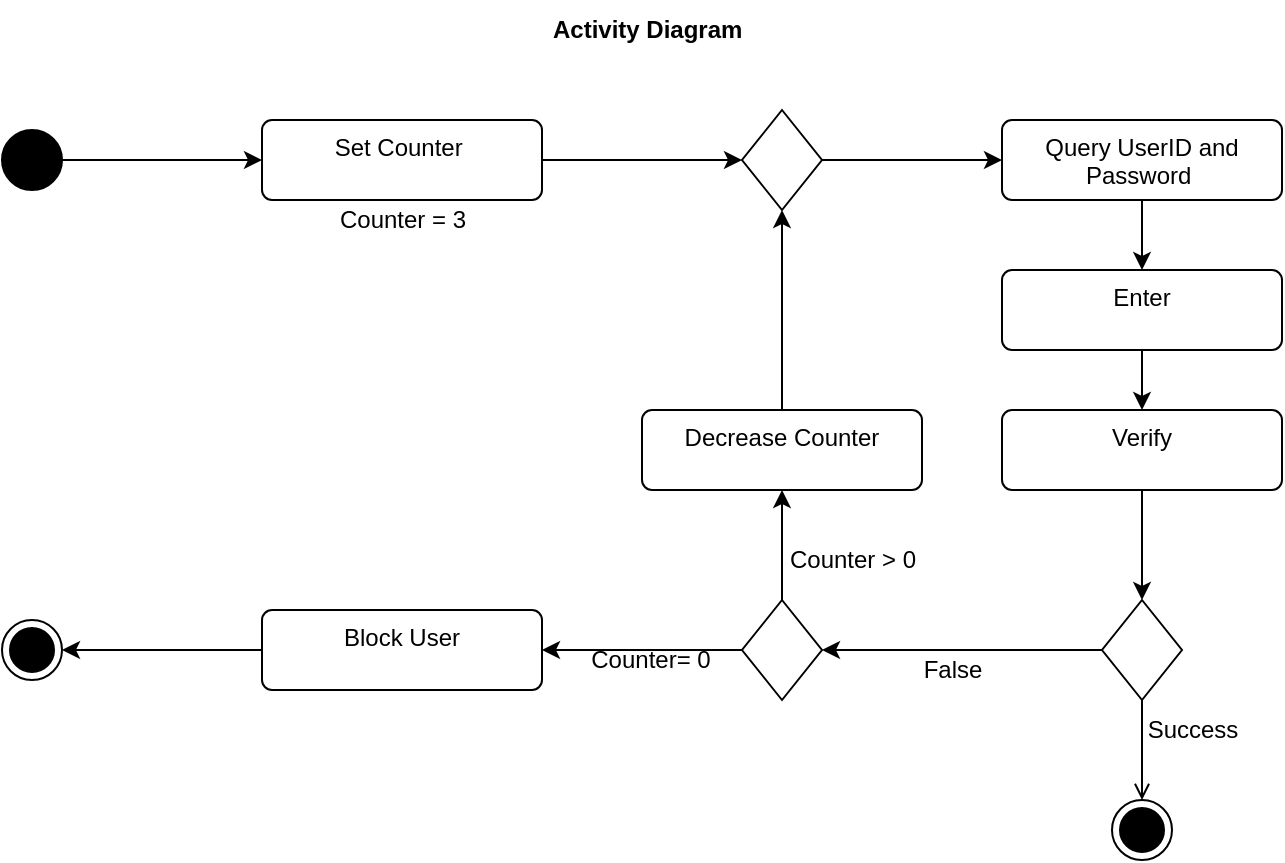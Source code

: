 <mxfile version="21.0.6" type="device"><diagram id="mB_cgO230rChrKgPOvjJ" name="Σελίδα-1"><mxGraphModel dx="1434" dy="764" grid="0" gridSize="10" guides="1" tooltips="1" connect="1" arrows="1" fold="1" page="1" pageScale="1" pageWidth="827" pageHeight="1169" math="0" shadow="0"><root><mxCell id="0"/><mxCell id="1" parent="0"/><mxCell id="sdJWoCqksx5ubioWwoUH-1" value="&lt;b&gt;Activity Diagram&amp;nbsp;&lt;/b&gt;" style="text;html=1;align=center;verticalAlign=middle;resizable=0;points=[];autosize=1;strokeColor=none;fillColor=none;" vertex="1" parent="1"><mxGeometry x="354" y="15" width="120" height="30" as="geometry"/></mxCell><mxCell id="sdJWoCqksx5ubioWwoUH-9" value="" style="edgeStyle=orthogonalEdgeStyle;rounded=0;orthogonalLoop=1;jettySize=auto;html=1;" edge="1" parent="1" source="sdJWoCqksx5ubioWwoUH-2" target="sdJWoCqksx5ubioWwoUH-4"><mxGeometry relative="1" as="geometry"/></mxCell><mxCell id="sdJWoCqksx5ubioWwoUH-2" value="" style="ellipse;fillColor=strokeColor;html=1;" vertex="1" parent="1"><mxGeometry x="90" y="80" width="30" height="30" as="geometry"/></mxCell><mxCell id="sdJWoCqksx5ubioWwoUH-11" value="" style="edgeStyle=orthogonalEdgeStyle;rounded=0;orthogonalLoop=1;jettySize=auto;html=1;" edge="1" parent="1" source="sdJWoCqksx5ubioWwoUH-3" target="sdJWoCqksx5ubioWwoUH-7"><mxGeometry relative="1" as="geometry"/></mxCell><mxCell id="sdJWoCqksx5ubioWwoUH-3" value="" style="rhombus;" vertex="1" parent="1"><mxGeometry x="460" y="70" width="40" height="50" as="geometry"/></mxCell><mxCell id="sdJWoCqksx5ubioWwoUH-10" value="" style="edgeStyle=orthogonalEdgeStyle;rounded=0;orthogonalLoop=1;jettySize=auto;html=1;" edge="1" parent="1" source="sdJWoCqksx5ubioWwoUH-4" target="sdJWoCqksx5ubioWwoUH-3"><mxGeometry relative="1" as="geometry"/></mxCell><mxCell id="sdJWoCqksx5ubioWwoUH-4" value="Set Counter&amp;nbsp;" style="html=1;align=center;verticalAlign=top;rounded=1;absoluteArcSize=1;arcSize=10;dashed=0;whiteSpace=wrap;" vertex="1" parent="1"><mxGeometry x="220" y="75" width="140" height="40" as="geometry"/></mxCell><mxCell id="sdJWoCqksx5ubioWwoUH-12" value="" style="edgeStyle=orthogonalEdgeStyle;rounded=0;orthogonalLoop=1;jettySize=auto;html=1;" edge="1" parent="1" source="sdJWoCqksx5ubioWwoUH-7" target="sdJWoCqksx5ubioWwoUH-8"><mxGeometry relative="1" as="geometry"/></mxCell><mxCell id="sdJWoCqksx5ubioWwoUH-7" value="Query UserID and Password&amp;nbsp;" style="html=1;align=center;verticalAlign=top;rounded=1;absoluteArcSize=1;arcSize=10;dashed=0;whiteSpace=wrap;" vertex="1" parent="1"><mxGeometry x="590" y="75" width="140" height="40" as="geometry"/></mxCell><mxCell id="sdJWoCqksx5ubioWwoUH-19" value="" style="edgeStyle=orthogonalEdgeStyle;rounded=0;orthogonalLoop=1;jettySize=auto;html=1;" edge="1" parent="1" source="sdJWoCqksx5ubioWwoUH-8" target="sdJWoCqksx5ubioWwoUH-15"><mxGeometry relative="1" as="geometry"/></mxCell><mxCell id="sdJWoCqksx5ubioWwoUH-8" value="Enter" style="html=1;align=center;verticalAlign=top;rounded=1;absoluteArcSize=1;arcSize=10;dashed=0;whiteSpace=wrap;" vertex="1" parent="1"><mxGeometry x="590" y="150" width="140" height="40" as="geometry"/></mxCell><mxCell id="sdJWoCqksx5ubioWwoUH-14" value="Counter = 3" style="text;html=1;align=center;verticalAlign=middle;resizable=0;points=[];autosize=1;strokeColor=none;fillColor=none;" vertex="1" parent="1"><mxGeometry x="245" y="110" width="90" height="30" as="geometry"/></mxCell><mxCell id="sdJWoCqksx5ubioWwoUH-18" value="" style="edgeStyle=orthogonalEdgeStyle;rounded=0;orthogonalLoop=1;jettySize=auto;html=1;" edge="1" parent="1" source="sdJWoCqksx5ubioWwoUH-15" target="sdJWoCqksx5ubioWwoUH-16"><mxGeometry relative="1" as="geometry"/></mxCell><mxCell id="sdJWoCqksx5ubioWwoUH-15" value="Verify" style="html=1;align=center;verticalAlign=top;rounded=1;absoluteArcSize=1;arcSize=10;dashed=0;whiteSpace=wrap;" vertex="1" parent="1"><mxGeometry x="590" y="220" width="140" height="40" as="geometry"/></mxCell><mxCell id="sdJWoCqksx5ubioWwoUH-24" value="" style="edgeStyle=orthogonalEdgeStyle;rounded=0;orthogonalLoop=1;jettySize=auto;html=1;" edge="1" parent="1" source="sdJWoCqksx5ubioWwoUH-16" target="sdJWoCqksx5ubioWwoUH-23"><mxGeometry relative="1" as="geometry"/></mxCell><mxCell id="sdJWoCqksx5ubioWwoUH-16" value="" style="rhombus;" vertex="1" parent="1"><mxGeometry x="640" y="315" width="40" height="50" as="geometry"/></mxCell><mxCell id="sdJWoCqksx5ubioWwoUH-17" value="" style="ellipse;html=1;shape=endState;fillColor=strokeColor;" vertex="1" parent="1"><mxGeometry x="645" y="415" width="30" height="30" as="geometry"/></mxCell><mxCell id="sdJWoCqksx5ubioWwoUH-21" value="" style="endArrow=open;html=1;rounded=0;align=center;verticalAlign=top;endFill=0;labelBackgroundColor=none;endSize=6;exitX=0.5;exitY=1;exitDx=0;exitDy=0;entryX=0.5;entryY=0;entryDx=0;entryDy=0;" edge="1" source="sdJWoCqksx5ubioWwoUH-16" parent="1" target="sdJWoCqksx5ubioWwoUH-17"><mxGeometry relative="1" as="geometry"><mxPoint x="660" y="550" as="targetPoint"/></mxGeometry></mxCell><mxCell id="sdJWoCqksx5ubioWwoUH-22" value="Success" style="text;html=1;align=center;verticalAlign=middle;resizable=0;points=[];autosize=1;strokeColor=none;fillColor=none;" vertex="1" parent="1"><mxGeometry x="650" y="365" width="70" height="30" as="geometry"/></mxCell><mxCell id="sdJWoCqksx5ubioWwoUH-28" value="" style="edgeStyle=orthogonalEdgeStyle;rounded=0;orthogonalLoop=1;jettySize=auto;html=1;" edge="1" parent="1" source="sdJWoCqksx5ubioWwoUH-23" target="sdJWoCqksx5ubioWwoUH-25"><mxGeometry relative="1" as="geometry"/></mxCell><mxCell id="sdJWoCqksx5ubioWwoUH-36" value="" style="edgeStyle=orthogonalEdgeStyle;rounded=0;orthogonalLoop=1;jettySize=auto;html=1;" edge="1" parent="1" source="sdJWoCqksx5ubioWwoUH-23" target="sdJWoCqksx5ubioWwoUH-27"><mxGeometry relative="1" as="geometry"/></mxCell><mxCell id="sdJWoCqksx5ubioWwoUH-23" value="" style="rhombus;" vertex="1" parent="1"><mxGeometry x="460" y="315" width="40" height="50" as="geometry"/></mxCell><mxCell id="sdJWoCqksx5ubioWwoUH-34" value="" style="edgeStyle=orthogonalEdgeStyle;rounded=0;orthogonalLoop=1;jettySize=auto;html=1;" edge="1" parent="1" source="sdJWoCqksx5ubioWwoUH-25" target="sdJWoCqksx5ubioWwoUH-3"><mxGeometry relative="1" as="geometry"/></mxCell><mxCell id="sdJWoCqksx5ubioWwoUH-25" value="Decrease Counter" style="html=1;align=center;verticalAlign=top;rounded=1;absoluteArcSize=1;arcSize=10;dashed=0;whiteSpace=wrap;" vertex="1" parent="1"><mxGeometry x="410" y="220" width="140" height="40" as="geometry"/></mxCell><mxCell id="sdJWoCqksx5ubioWwoUH-26" value="False" style="text;html=1;align=center;verticalAlign=middle;resizable=0;points=[];autosize=1;strokeColor=none;fillColor=none;" vertex="1" parent="1"><mxGeometry x="540" y="335" width="50" height="30" as="geometry"/></mxCell><mxCell id="sdJWoCqksx5ubioWwoUH-31" value="" style="edgeStyle=orthogonalEdgeStyle;rounded=0;orthogonalLoop=1;jettySize=auto;html=1;" edge="1" parent="1" source="sdJWoCqksx5ubioWwoUH-27" target="sdJWoCqksx5ubioWwoUH-30"><mxGeometry relative="1" as="geometry"/></mxCell><mxCell id="sdJWoCqksx5ubioWwoUH-27" value="Block User" style="html=1;align=center;verticalAlign=top;rounded=1;absoluteArcSize=1;arcSize=10;dashed=0;whiteSpace=wrap;" vertex="1" parent="1"><mxGeometry x="220" y="320" width="140" height="40" as="geometry"/></mxCell><mxCell id="sdJWoCqksx5ubioWwoUH-30" value="" style="ellipse;html=1;shape=endState;fillColor=strokeColor;" vertex="1" parent="1"><mxGeometry x="90" y="325" width="30" height="30" as="geometry"/></mxCell><mxCell id="sdJWoCqksx5ubioWwoUH-37" value="Counter= 0" style="text;html=1;align=center;verticalAlign=middle;resizable=0;points=[];autosize=1;strokeColor=none;fillColor=none;" vertex="1" parent="1"><mxGeometry x="373.5" y="330" width="80" height="30" as="geometry"/></mxCell><mxCell id="sdJWoCqksx5ubioWwoUH-38" value="Counter &amp;gt; 0" style="text;html=1;align=center;verticalAlign=middle;resizable=0;points=[];autosize=1;strokeColor=none;fillColor=none;" vertex="1" parent="1"><mxGeometry x="470" y="280" width="90" height="30" as="geometry"/></mxCell></root></mxGraphModel></diagram></mxfile>